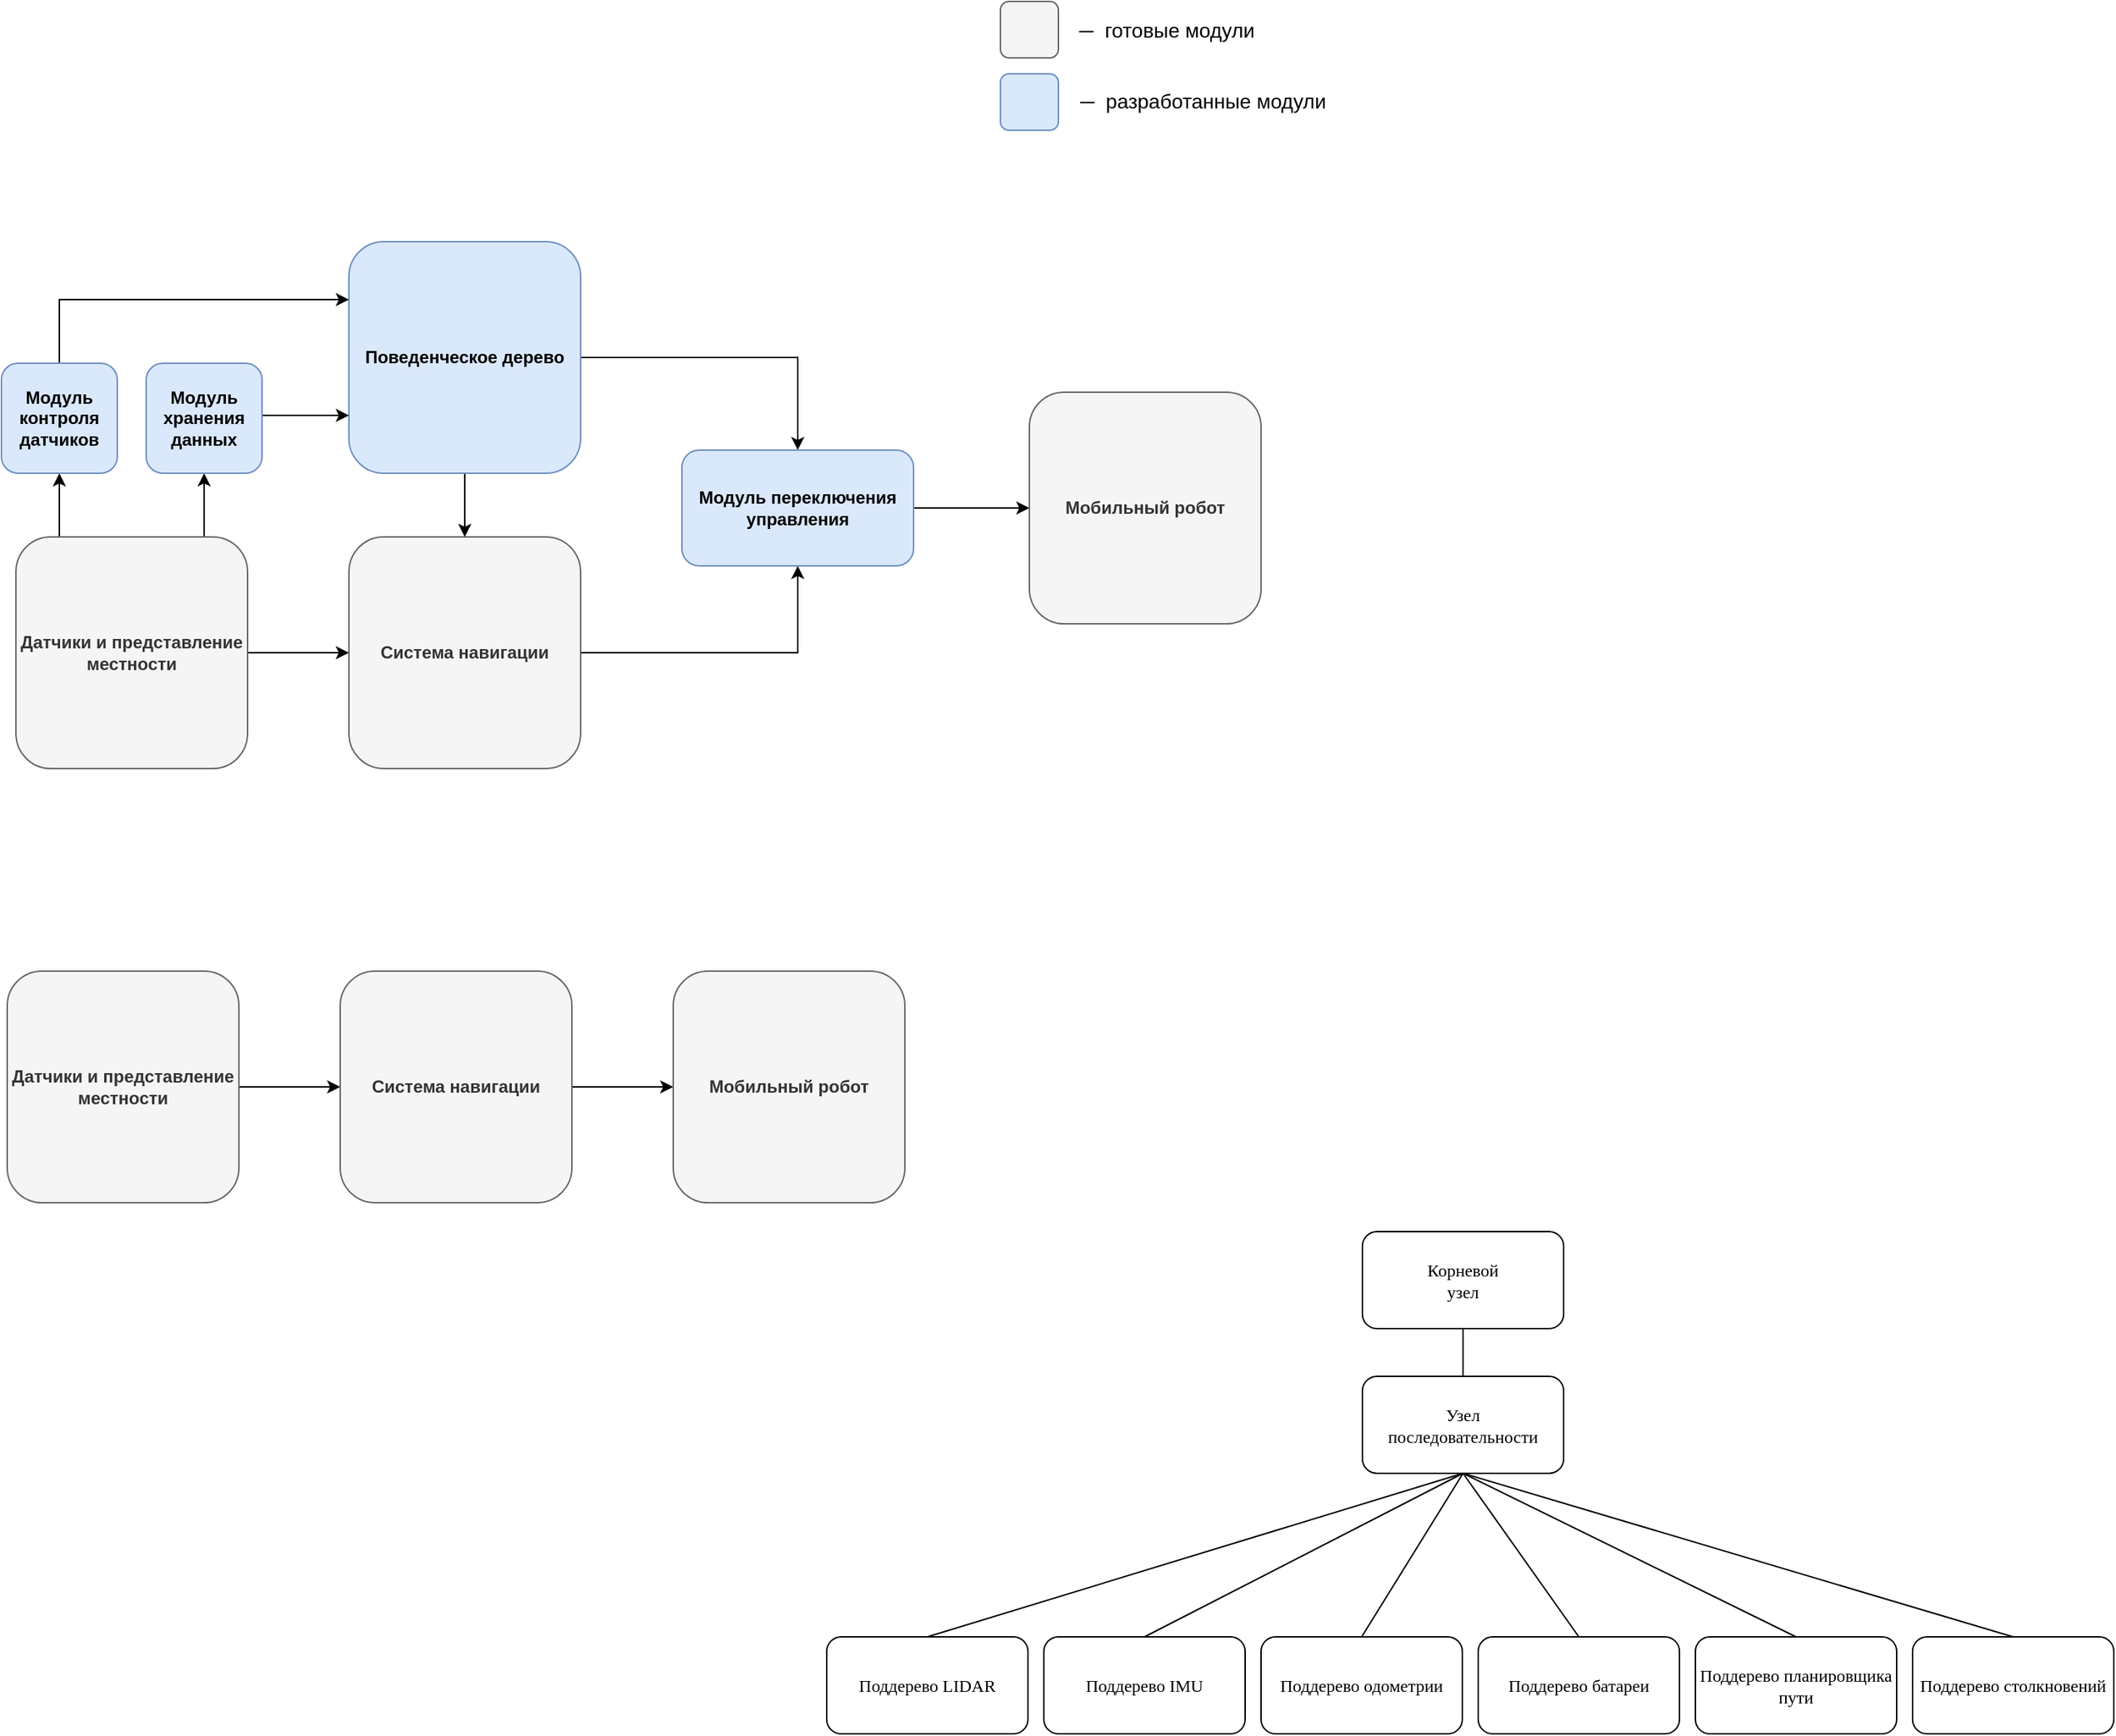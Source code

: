 <mxfile version="24.4.8" type="google">
  <diagram name="Page-1" id="eCfqA2pVR77OZNOD0Xbj">
    <mxGraphModel grid="1" page="0" gridSize="10" guides="1" tooltips="1" connect="1" arrows="1" fold="1" pageScale="1" pageWidth="827" pageHeight="1169" math="0" shadow="0">
      <root>
        <mxCell id="0" />
        <mxCell id="1" parent="0" />
        <mxCell id="tfLc6bRZuBTaEuodL0bw-6" style="edgeStyle=orthogonalEdgeStyle;rounded=0;orthogonalLoop=1;jettySize=auto;html=1;" edge="1" parent="1" source="tfLc6bRZuBTaEuodL0bw-2" target="tfLc6bRZuBTaEuodL0bw-3">
          <mxGeometry relative="1" as="geometry" />
        </mxCell>
        <mxCell id="tfLc6bRZuBTaEuodL0bw-16" style="edgeStyle=orthogonalEdgeStyle;rounded=0;orthogonalLoop=1;jettySize=auto;html=1;exitX=0.75;exitY=0;exitDx=0;exitDy=0;entryX=0.5;entryY=1;entryDx=0;entryDy=0;" edge="1" parent="1" source="tfLc6bRZuBTaEuodL0bw-2" target="tfLc6bRZuBTaEuodL0bw-9">
          <mxGeometry relative="1" as="geometry">
            <mxPoint x="280" y="160" as="targetPoint" />
            <Array as="points">
              <mxPoint x="290" y="200" />
            </Array>
          </mxGeometry>
        </mxCell>
        <mxCell id="tfLc6bRZuBTaEuodL0bw-17" style="edgeStyle=orthogonalEdgeStyle;rounded=0;orthogonalLoop=1;jettySize=auto;html=1;exitX=0.25;exitY=0;exitDx=0;exitDy=0;" edge="1" parent="1" source="tfLc6bRZuBTaEuodL0bw-2" target="tfLc6bRZuBTaEuodL0bw-10">
          <mxGeometry relative="1" as="geometry">
            <Array as="points">
              <mxPoint x="190" y="200" />
            </Array>
          </mxGeometry>
        </mxCell>
        <mxCell id="tfLc6bRZuBTaEuodL0bw-2" value="Датчики и представление местности" style="rounded=1;whiteSpace=wrap;html=1;fillColor=#f5f5f5;strokeColor=#666666;fontColor=#333333;fontStyle=1" vertex="1" parent="1">
          <mxGeometry x="160" y="200" width="160" height="160" as="geometry" />
        </mxCell>
        <mxCell id="tfLc6bRZuBTaEuodL0bw-5" style="edgeStyle=orthogonalEdgeStyle;rounded=0;orthogonalLoop=1;jettySize=auto;html=1;entryX=0.5;entryY=1;entryDx=0;entryDy=0;" edge="1" parent="1" source="tfLc6bRZuBTaEuodL0bw-3" target="tfLc6bRZuBTaEuodL0bw-8">
          <mxGeometry relative="1" as="geometry">
            <mxPoint x="549" y="166" as="targetPoint" />
          </mxGeometry>
        </mxCell>
        <mxCell id="tfLc6bRZuBTaEuodL0bw-3" value="Система навигации" style="rounded=1;whiteSpace=wrap;html=1;fillColor=#f5f5f5;strokeColor=#666666;fontColor=#333333;fontStyle=1" vertex="1" parent="1">
          <mxGeometry x="390" y="200" width="160" height="160" as="geometry" />
        </mxCell>
        <mxCell id="tfLc6bRZuBTaEuodL0bw-4" value="Мобильный робот" style="rounded=1;whiteSpace=wrap;html=1;fillColor=#f5f5f5;strokeColor=#666666;fontColor=#333333;fontStyle=1" vertex="1" parent="1">
          <mxGeometry x="860" y="100" width="160" height="160" as="geometry" />
        </mxCell>
        <mxCell id="tfLc6bRZuBTaEuodL0bw-21" style="edgeStyle=orthogonalEdgeStyle;rounded=0;orthogonalLoop=1;jettySize=auto;html=1;exitX=0.5;exitY=1;exitDx=0;exitDy=0;" edge="1" parent="1" source="tfLc6bRZuBTaEuodL0bw-7" target="tfLc6bRZuBTaEuodL0bw-3">
          <mxGeometry relative="1" as="geometry" />
        </mxCell>
        <mxCell id="tfLc6bRZuBTaEuodL0bw-22" style="edgeStyle=orthogonalEdgeStyle;rounded=0;orthogonalLoop=1;jettySize=auto;html=1;entryX=0.5;entryY=0;entryDx=0;entryDy=0;" edge="1" parent="1" source="tfLc6bRZuBTaEuodL0bw-7" target="tfLc6bRZuBTaEuodL0bw-8">
          <mxGeometry relative="1" as="geometry" />
        </mxCell>
        <mxCell id="tfLc6bRZuBTaEuodL0bw-7" value="Поведенческое дерево" style="rounded=1;whiteSpace=wrap;html=1;fillColor=#dae8fc;strokeColor=#6c8ebf;fontStyle=1" vertex="1" parent="1">
          <mxGeometry x="390" y="-4" width="160" height="160" as="geometry" />
        </mxCell>
        <mxCell id="tfLc6bRZuBTaEuodL0bw-11" value="" style="edgeStyle=orthogonalEdgeStyle;rounded=0;orthogonalLoop=1;jettySize=auto;html=1;" edge="1" parent="1" source="tfLc6bRZuBTaEuodL0bw-8" target="tfLc6bRZuBTaEuodL0bw-4">
          <mxGeometry relative="1" as="geometry" />
        </mxCell>
        <mxCell id="tfLc6bRZuBTaEuodL0bw-8" value="Модуль переключения управления" style="rounded=1;whiteSpace=wrap;html=1;fillColor=#dae8fc;strokeColor=#6c8ebf;fontStyle=1" vertex="1" parent="1">
          <mxGeometry x="620" y="140" width="160" height="80" as="geometry" />
        </mxCell>
        <mxCell id="tfLc6bRZuBTaEuodL0bw-19" style="edgeStyle=orthogonalEdgeStyle;rounded=0;orthogonalLoop=1;jettySize=auto;html=1;entryX=0;entryY=0.75;entryDx=0;entryDy=0;" edge="1" parent="1" source="tfLc6bRZuBTaEuodL0bw-9" target="tfLc6bRZuBTaEuodL0bw-7">
          <mxGeometry relative="1" as="geometry">
            <Array as="points">
              <mxPoint x="350" y="116" />
              <mxPoint x="350" y="116" />
            </Array>
          </mxGeometry>
        </mxCell>
        <mxCell id="tfLc6bRZuBTaEuodL0bw-9" value="Модуль хранения данных" style="rounded=1;whiteSpace=wrap;html=1;fillColor=#dae8fc;strokeColor=#6c8ebf;fontStyle=1" vertex="1" parent="1">
          <mxGeometry x="250" y="80" width="80" height="76" as="geometry" />
        </mxCell>
        <mxCell id="tfLc6bRZuBTaEuodL0bw-20" style="edgeStyle=orthogonalEdgeStyle;rounded=0;orthogonalLoop=1;jettySize=auto;html=1;exitX=0.5;exitY=0;exitDx=0;exitDy=0;entryX=0;entryY=0.25;entryDx=0;entryDy=0;" edge="1" parent="1" source="tfLc6bRZuBTaEuodL0bw-10" target="tfLc6bRZuBTaEuodL0bw-7">
          <mxGeometry relative="1" as="geometry" />
        </mxCell>
        <mxCell id="tfLc6bRZuBTaEuodL0bw-10" value="Модуль контроля датчиков" style="rounded=1;whiteSpace=wrap;html=1;fillColor=#dae8fc;strokeColor=#6c8ebf;fontStyle=1" vertex="1" parent="1">
          <mxGeometry x="150" y="80" width="80" height="76" as="geometry" />
        </mxCell>
        <mxCell id="tfLc6bRZuBTaEuodL0bw-26" value="" style="edgeStyle=orthogonalEdgeStyle;rounded=0;orthogonalLoop=1;jettySize=auto;html=1;" edge="1" parent="1" source="tfLc6bRZuBTaEuodL0bw-23" target="tfLc6bRZuBTaEuodL0bw-24">
          <mxGeometry relative="1" as="geometry" />
        </mxCell>
        <mxCell id="tfLc6bRZuBTaEuodL0bw-23" value="Датчики и представление местности" style="rounded=1;whiteSpace=wrap;html=1;fillColor=#f5f5f5;strokeColor=#666666;fontColor=#333333;fontStyle=1" vertex="1" parent="1">
          <mxGeometry x="154" y="500" width="160" height="160" as="geometry" />
        </mxCell>
        <mxCell id="tfLc6bRZuBTaEuodL0bw-27" value="" style="edgeStyle=orthogonalEdgeStyle;rounded=0;orthogonalLoop=1;jettySize=auto;html=1;" edge="1" parent="1" source="tfLc6bRZuBTaEuodL0bw-24" target="tfLc6bRZuBTaEuodL0bw-25">
          <mxGeometry relative="1" as="geometry" />
        </mxCell>
        <mxCell id="tfLc6bRZuBTaEuodL0bw-24" value="Система навигации" style="rounded=1;whiteSpace=wrap;html=1;fillColor=#f5f5f5;strokeColor=#666666;fontColor=#333333;fontStyle=1" vertex="1" parent="1">
          <mxGeometry x="384" y="500" width="160" height="160" as="geometry" />
        </mxCell>
        <mxCell id="tfLc6bRZuBTaEuodL0bw-25" value="Мобильный робот" style="rounded=1;whiteSpace=wrap;html=1;fillColor=#f5f5f5;strokeColor=#666666;fontColor=#333333;fontStyle=1" vertex="1" parent="1">
          <mxGeometry x="614" y="500" width="160" height="160" as="geometry" />
        </mxCell>
        <mxCell id="W0bXwFxMu5apy7K8ftEk-1" value="" style="rounded=1;whiteSpace=wrap;html=1;fillColor=#dae8fc;strokeColor=#6c8ebf;fontStyle=1" vertex="1" parent="1">
          <mxGeometry x="840" y="-120" width="40" height="39" as="geometry" />
        </mxCell>
        <mxCell id="W0bXwFxMu5apy7K8ftEk-2" value="" style="rounded=1;whiteSpace=wrap;html=1;fillColor=#f5f5f5;strokeColor=#666666;fontColor=#333333;fontStyle=1" vertex="1" parent="1">
          <mxGeometry x="840" y="-170" width="40" height="39" as="geometry" />
        </mxCell>
        <mxCell id="W0bXwFxMu5apy7K8ftEk-4" value="&lt;font style=&quot;font-size: 14px;&quot;&gt;─&amp;nbsp; готовые модули&lt;/font&gt;" style="text;html=1;align=center;verticalAlign=middle;whiteSpace=wrap;rounded=0;" vertex="1" parent="1">
          <mxGeometry x="860" y="-170" width="190" height="39" as="geometry" />
        </mxCell>
        <mxCell id="W0bXwFxMu5apy7K8ftEk-5" value="&lt;span style=&quot;font-size: 14px;&quot;&gt;─&amp;nbsp; разработанные модули&lt;/span&gt;" style="text;html=1;align=center;verticalAlign=middle;whiteSpace=wrap;rounded=0;" vertex="1" parent="1">
          <mxGeometry x="890" y="-121" width="180" height="40" as="geometry" />
        </mxCell>
        <mxCell id="W0bXwFxMu5apy7K8ftEk-6" value="Узел&lt;div&gt;последовательности&lt;/div&gt;" style="whiteSpace=wrap;html=1;rounded=1;shadow=0;labelBackgroundColor=none;strokeWidth=1;fontFamily=Verdana;fontSize=12;align=center;strokeColor=default;allowArrows=1;container=0;" vertex="1" parent="1">
          <mxGeometry x="1090" y="780" width="139" height="67" as="geometry" />
        </mxCell>
        <mxCell id="W0bXwFxMu5apy7K8ftEk-7" value="" style="rounded=0;html=1;labelBackgroundColor=none;startArrow=none;startFill=0;startSize=5;endArrow=none;endFill=0;endSize=5;jettySize=auto;orthogonalLoop=1;strokeWidth=1;fontFamily=Verdana;fontSize=12;exitX=0.5;exitY=1;exitDx=0;exitDy=0;entryX=0.5;entryY=0;entryDx=0;entryDy=0;" edge="1" parent="1" source="W0bXwFxMu5apy7K8ftEk-6" target="W0bXwFxMu5apy7K8ftEk-18">
          <mxGeometry x="-0.217" y="-14" relative="1" as="geometry">
            <mxPoint as="offset" />
            <mxPoint x="-889" y="1550" as="sourcePoint" />
            <mxPoint x="740" y="1013.0" as="targetPoint" />
          </mxGeometry>
        </mxCell>
        <mxCell id="W0bXwFxMu5apy7K8ftEk-8" value="" style="rounded=0;html=1;labelBackgroundColor=none;startArrow=none;startFill=0;startSize=5;endArrow=none;endFill=0;endSize=5;jettySize=auto;orthogonalLoop=1;strokeWidth=1;fontFamily=Verdana;fontSize=12;exitX=0.5;exitY=0;exitDx=0;exitDy=0;entryX=0.5;entryY=1;entryDx=0;entryDy=0;" edge="1" parent="1" source="W0bXwFxMu5apy7K8ftEk-19" target="W0bXwFxMu5apy7K8ftEk-6">
          <mxGeometry x="-0.217" y="-14" relative="1" as="geometry">
            <mxPoint as="offset" />
            <mxPoint x="890.0" y="1013.0" as="sourcePoint" />
            <mxPoint x="-215" y="1380" as="targetPoint" />
          </mxGeometry>
        </mxCell>
        <mxCell id="W0bXwFxMu5apy7K8ftEk-9" value="" style="rounded=0;html=1;labelBackgroundColor=none;startArrow=none;startFill=0;startSize=5;endArrow=none;endFill=0;endSize=5;jettySize=auto;orthogonalLoop=1;strokeWidth=1;fontFamily=Verdana;fontSize=12;entryX=0.5;entryY=0;entryDx=0;entryDy=0;exitX=0.5;exitY=1;exitDx=0;exitDy=0;" edge="1" parent="1" source="W0bXwFxMu5apy7K8ftEk-6" target="W0bXwFxMu5apy7K8ftEk-20">
          <mxGeometry x="-0.217" y="-14" relative="1" as="geometry">
            <mxPoint as="offset" />
            <mxPoint x="115" y="1100" as="sourcePoint" />
            <mxPoint x="1130.0" y="1010" as="targetPoint" />
          </mxGeometry>
        </mxCell>
        <mxCell id="W0bXwFxMu5apy7K8ftEk-10" value="" style="rounded=0;html=1;labelBackgroundColor=none;startArrow=none;startFill=0;startSize=5;endArrow=none;endFill=0;endSize=5;jettySize=auto;orthogonalLoop=1;strokeWidth=1;fontFamily=Verdana;fontSize=12;exitX=0.5;exitY=1;exitDx=0;exitDy=0;entryX=0.5;entryY=0;entryDx=0;entryDy=0;" edge="1" parent="1" source="W0bXwFxMu5apy7K8ftEk-6" target="W0bXwFxMu5apy7K8ftEk-17">
          <mxGeometry x="-0.217" y="-14" relative="1" as="geometry">
            <mxPoint as="offset" />
            <mxPoint x="590" y="1041.63" as="sourcePoint" />
            <mxPoint x="1360.0" y="1084.5" as="targetPoint" />
          </mxGeometry>
        </mxCell>
        <mxCell id="W0bXwFxMu5apy7K8ftEk-11" value="" style="rounded=0;html=1;labelBackgroundColor=none;startArrow=none;startFill=0;startSize=5;endArrow=none;endFill=0;endSize=5;jettySize=auto;orthogonalLoop=1;strokeWidth=1;fontFamily=Verdana;fontSize=12;entryX=0.5;entryY=0;entryDx=0;entryDy=0;exitX=0.5;exitY=1;exitDx=0;exitDy=0;" edge="1" parent="1" source="W0bXwFxMu5apy7K8ftEk-6" target="W0bXwFxMu5apy7K8ftEk-16">
          <mxGeometry x="-0.217" y="-14" relative="1" as="geometry">
            <mxPoint as="offset" />
            <mxPoint x="890" y="810" as="sourcePoint" />
            <mxPoint x="1635" y="1093.25" as="targetPoint" />
          </mxGeometry>
        </mxCell>
        <mxCell id="W0bXwFxMu5apy7K8ftEk-12" value="" style="rounded=0;html=1;labelBackgroundColor=none;startArrow=none;startFill=0;startSize=5;endArrow=none;endFill=0;endSize=5;jettySize=auto;orthogonalLoop=1;strokeWidth=1;fontFamily=Verdana;fontSize=12;exitX=0.5;exitY=1;exitDx=0;exitDy=0;entryX=0.5;entryY=0;entryDx=0;entryDy=0;" edge="1" parent="1" source="W0bXwFxMu5apy7K8ftEk-6" target="W0bXwFxMu5apy7K8ftEk-15">
          <mxGeometry x="-0.217" y="-14" relative="1" as="geometry">
            <mxPoint as="offset" />
            <mxPoint x="1510" y="609.63" as="sourcePoint" />
            <mxPoint x="1830" y="1084.5" as="targetPoint" />
          </mxGeometry>
        </mxCell>
        <mxCell id="W0bXwFxMu5apy7K8ftEk-13" value="" style="edgeStyle=orthogonalEdgeStyle;rounded=0;orthogonalLoop=1;jettySize=auto;html=1;endArrow=none;endFill=0;exitX=0.5;exitY=1;exitDx=0;exitDy=0;" edge="1" parent="1" source="W0bXwFxMu5apy7K8ftEk-14" target="W0bXwFxMu5apy7K8ftEk-6">
          <mxGeometry relative="1" as="geometry">
            <mxPoint x="1150" y="750" as="sourcePoint" />
          </mxGeometry>
        </mxCell>
        <mxCell id="W0bXwFxMu5apy7K8ftEk-14" value="Корневой&lt;div&gt;узел&lt;/div&gt;" style="whiteSpace=wrap;html=1;rounded=1;shadow=0;labelBackgroundColor=none;strokeWidth=1;fontFamily=Verdana;fontSize=12;align=center;strokeColor=default;allowArrows=1;container=0;fontStyle=0" vertex="1" parent="1">
          <mxGeometry x="1090" y="680" width="139" height="67" as="geometry" />
        </mxCell>
        <mxCell id="W0bXwFxMu5apy7K8ftEk-15" value="Поддерево столкновений" style="whiteSpace=wrap;html=1;rounded=1;shadow=0;labelBackgroundColor=none;strokeWidth=1;fontFamily=Verdana;fontSize=12;align=center;strokeColor=default;allowArrows=1;container=0;" vertex="1" parent="1">
          <mxGeometry x="1470" y="960" width="139" height="67" as="geometry" />
        </mxCell>
        <mxCell id="W0bXwFxMu5apy7K8ftEk-16" value="Поддерево планировщика пути" style="whiteSpace=wrap;html=1;rounded=1;shadow=0;labelBackgroundColor=none;strokeWidth=1;fontFamily=Verdana;fontSize=12;align=center;strokeColor=default;allowArrows=1;container=0;" vertex="1" parent="1">
          <mxGeometry x="1320" y="960" width="139" height="67" as="geometry" />
        </mxCell>
        <mxCell id="W0bXwFxMu5apy7K8ftEk-17" value="Поддерево батареи" style="whiteSpace=wrap;html=1;rounded=1;shadow=0;labelBackgroundColor=none;strokeWidth=1;fontFamily=Verdana;fontSize=12;align=center;strokeColor=default;allowArrows=1;container=0;" vertex="1" parent="1">
          <mxGeometry x="1170" y="960" width="139" height="67" as="geometry" />
        </mxCell>
        <mxCell id="W0bXwFxMu5apy7K8ftEk-18" value="Поддерево LIDAR" style="whiteSpace=wrap;html=1;rounded=1;shadow=0;labelBackgroundColor=none;strokeWidth=1;fontFamily=Verdana;fontSize=12;align=center;strokeColor=default;allowArrows=1;container=0;" vertex="1" parent="1">
          <mxGeometry x="720" y="960" width="139" height="67" as="geometry" />
        </mxCell>
        <mxCell id="W0bXwFxMu5apy7K8ftEk-19" value="Поддерево IMU" style="whiteSpace=wrap;html=1;rounded=1;shadow=0;labelBackgroundColor=none;strokeWidth=1;fontFamily=Verdana;fontSize=12;align=center;strokeColor=default;allowArrows=1;container=0;" vertex="1" parent="1">
          <mxGeometry x="870" y="960" width="139" height="67" as="geometry" />
        </mxCell>
        <mxCell id="W0bXwFxMu5apy7K8ftEk-20" value="Поддерево одометрии" style="whiteSpace=wrap;html=1;rounded=1;shadow=0;labelBackgroundColor=none;strokeWidth=1;fontFamily=Verdana;fontSize=12;align=center;strokeColor=default;allowArrows=1;container=0;" vertex="1" parent="1">
          <mxGeometry x="1020" y="960" width="139" height="67" as="geometry" />
        </mxCell>
      </root>
    </mxGraphModel>
  </diagram>
</mxfile>
